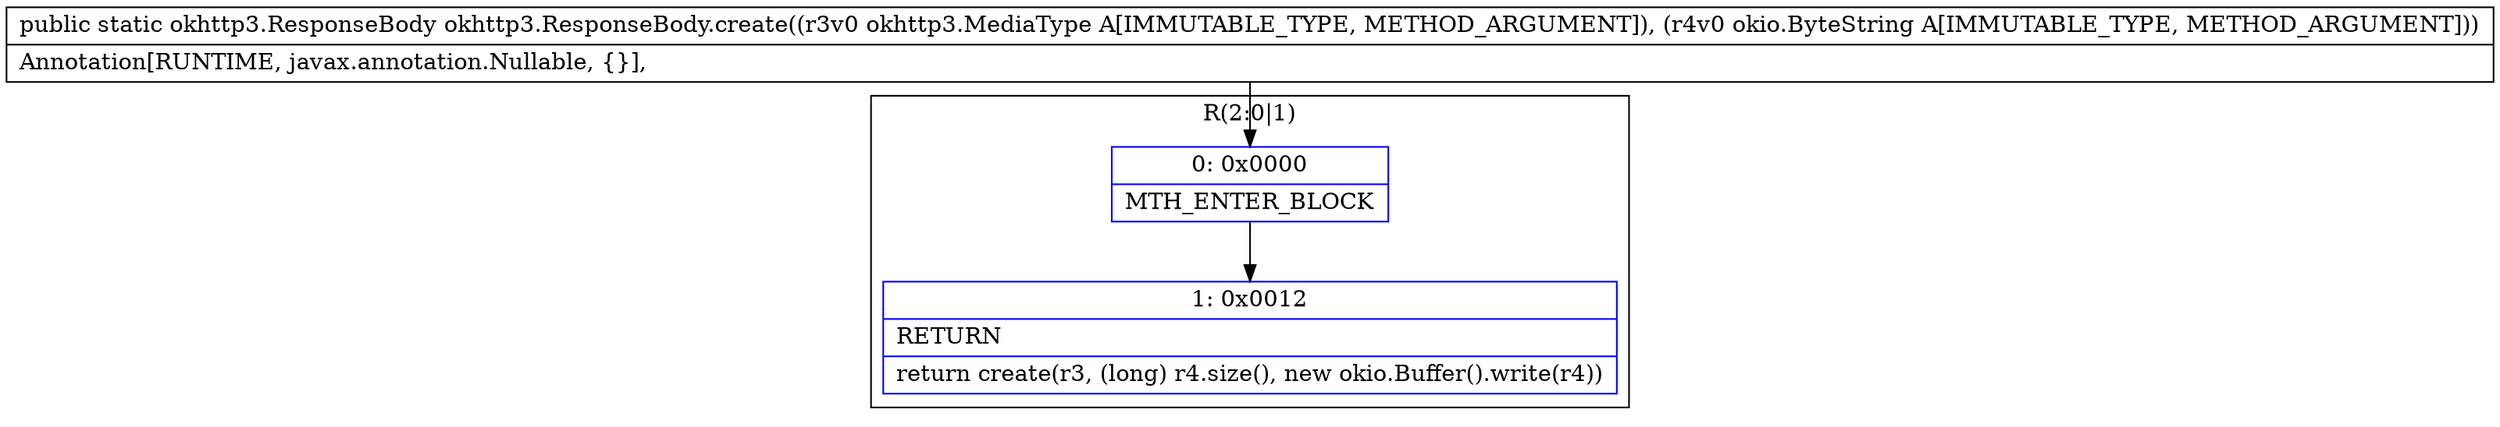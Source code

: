 digraph "CFG forokhttp3.ResponseBody.create(Lokhttp3\/MediaType;Lokio\/ByteString;)Lokhttp3\/ResponseBody;" {
subgraph cluster_Region_455439698 {
label = "R(2:0|1)";
node [shape=record,color=blue];
Node_0 [shape=record,label="{0\:\ 0x0000|MTH_ENTER_BLOCK\l}"];
Node_1 [shape=record,label="{1\:\ 0x0012|RETURN\l|return create(r3, (long) r4.size(), new okio.Buffer().write(r4))\l}"];
}
MethodNode[shape=record,label="{public static okhttp3.ResponseBody okhttp3.ResponseBody.create((r3v0 okhttp3.MediaType A[IMMUTABLE_TYPE, METHOD_ARGUMENT]), (r4v0 okio.ByteString A[IMMUTABLE_TYPE, METHOD_ARGUMENT]))  | Annotation[RUNTIME, javax.annotation.Nullable, \{\}], \l}"];
MethodNode -> Node_0;
Node_0 -> Node_1;
}

